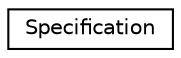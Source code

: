 digraph "Graphical Class Hierarchy"
{
 // LATEX_PDF_SIZE
  edge [fontname="Helvetica",fontsize="10",labelfontname="Helvetica",labelfontsize="10"];
  node [fontname="Helvetica",fontsize="10",shape=record];
  rankdir="LR";
  Node0 [label="Specification",height=0.2,width=0.4,color="black", fillcolor="white", style="filled",URL="$structSpecification.html",tooltip=" "];
}
